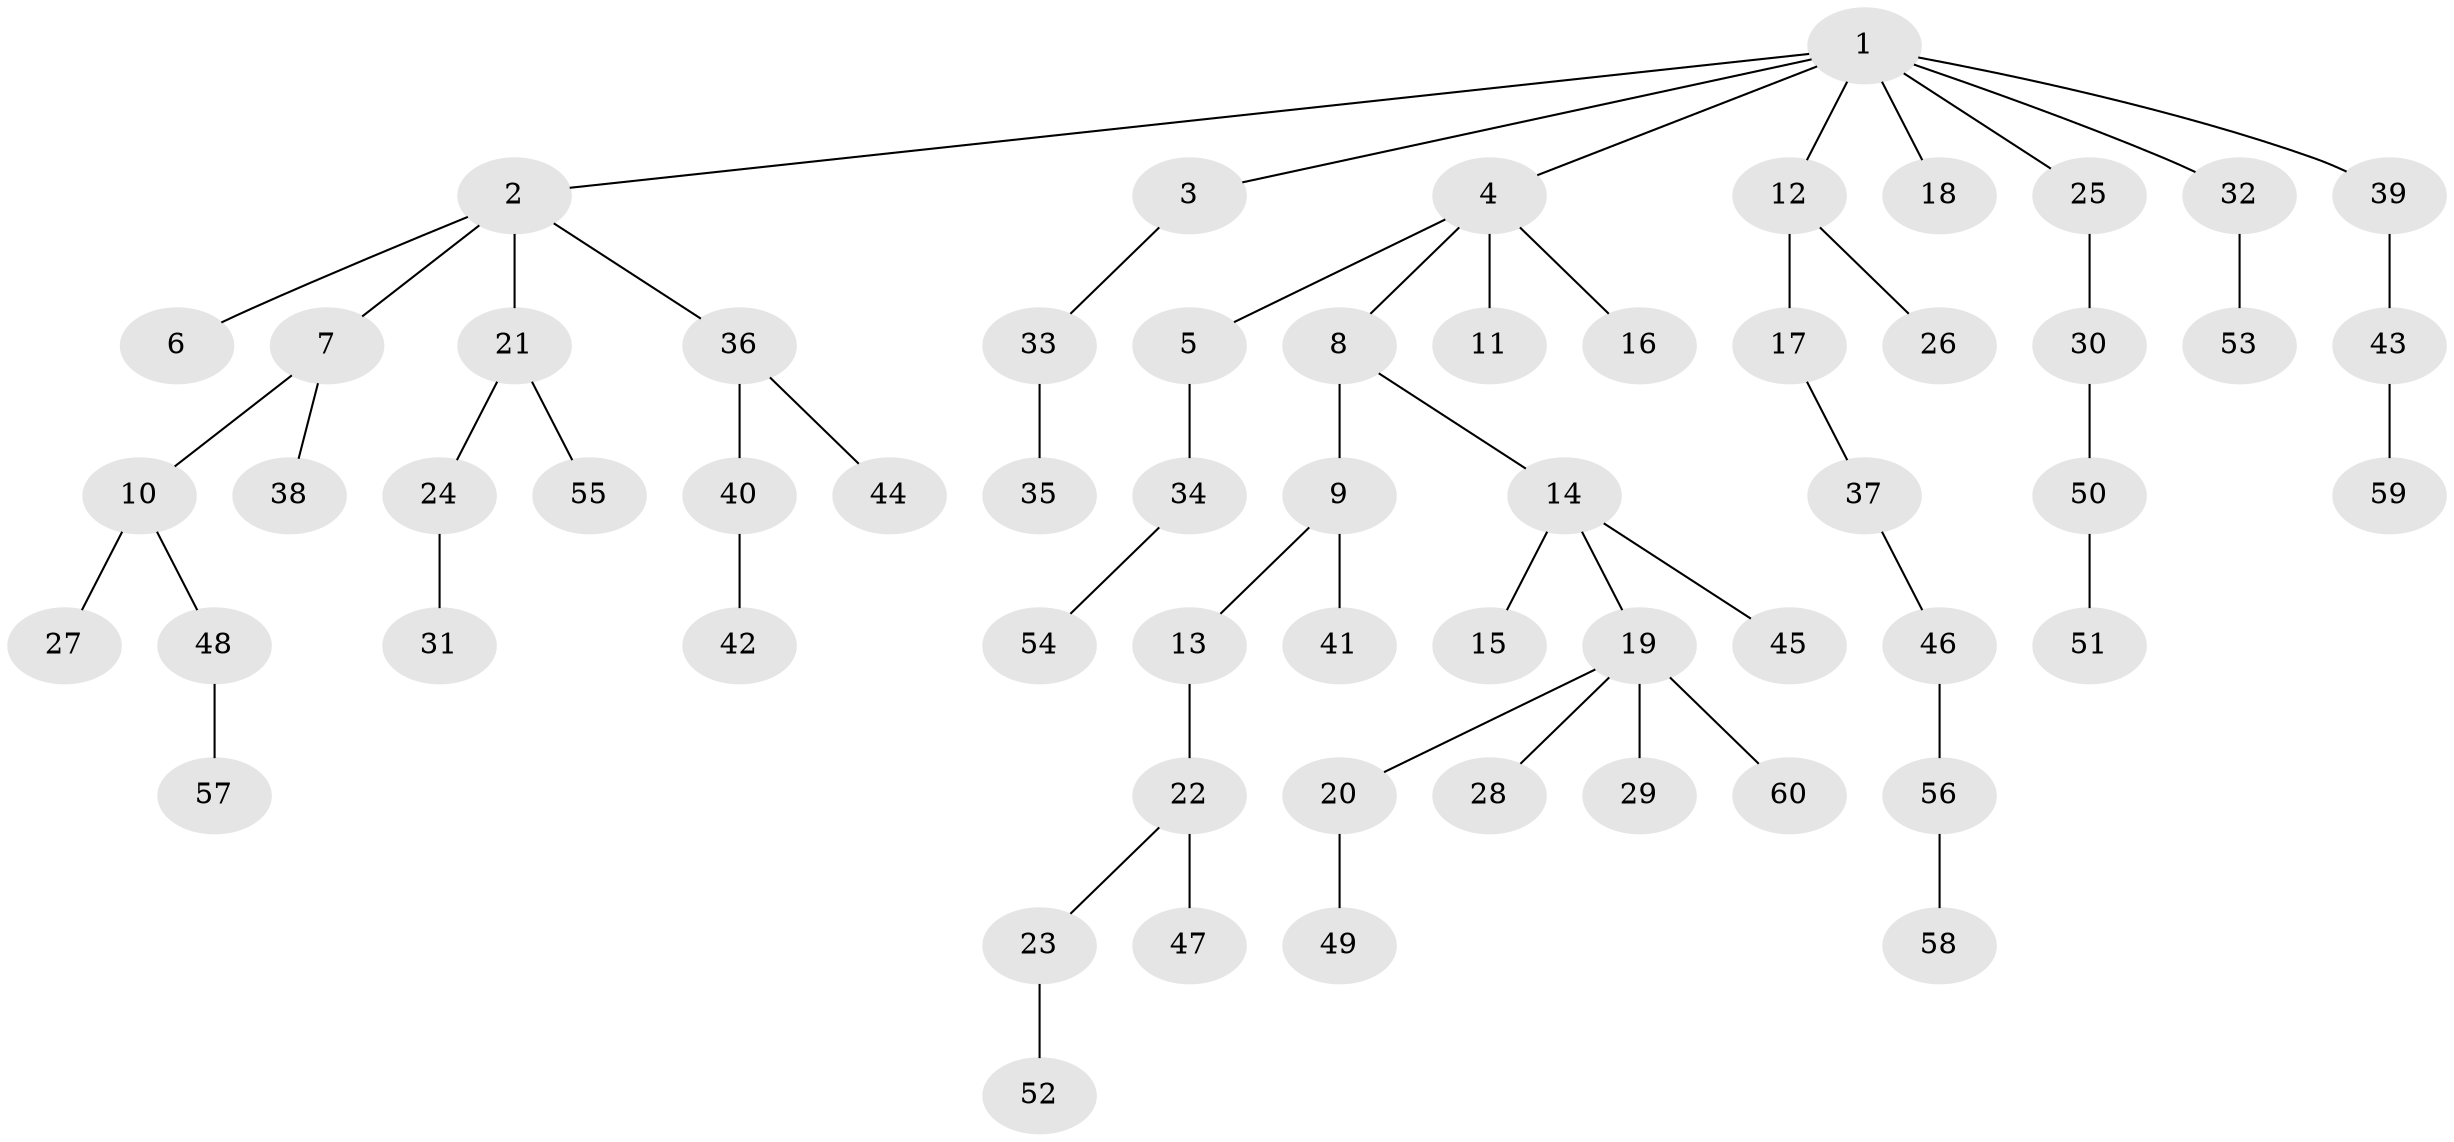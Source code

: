 // coarse degree distribution, {2: 0.43243243243243246, 4: 0.08108108108108109, 3: 0.05405405405405406, 1: 0.40540540540540543, 7: 0.02702702702702703}
// Generated by graph-tools (version 1.1) at 2025/37/03/04/25 23:37:28]
// undirected, 60 vertices, 59 edges
graph export_dot {
  node [color=gray90,style=filled];
  1;
  2;
  3;
  4;
  5;
  6;
  7;
  8;
  9;
  10;
  11;
  12;
  13;
  14;
  15;
  16;
  17;
  18;
  19;
  20;
  21;
  22;
  23;
  24;
  25;
  26;
  27;
  28;
  29;
  30;
  31;
  32;
  33;
  34;
  35;
  36;
  37;
  38;
  39;
  40;
  41;
  42;
  43;
  44;
  45;
  46;
  47;
  48;
  49;
  50;
  51;
  52;
  53;
  54;
  55;
  56;
  57;
  58;
  59;
  60;
  1 -- 2;
  1 -- 3;
  1 -- 4;
  1 -- 12;
  1 -- 18;
  1 -- 25;
  1 -- 32;
  1 -- 39;
  2 -- 6;
  2 -- 7;
  2 -- 21;
  2 -- 36;
  3 -- 33;
  4 -- 5;
  4 -- 8;
  4 -- 11;
  4 -- 16;
  5 -- 34;
  7 -- 10;
  7 -- 38;
  8 -- 9;
  8 -- 14;
  9 -- 13;
  9 -- 41;
  10 -- 27;
  10 -- 48;
  12 -- 17;
  12 -- 26;
  13 -- 22;
  14 -- 15;
  14 -- 19;
  14 -- 45;
  17 -- 37;
  19 -- 20;
  19 -- 28;
  19 -- 29;
  19 -- 60;
  20 -- 49;
  21 -- 24;
  21 -- 55;
  22 -- 23;
  22 -- 47;
  23 -- 52;
  24 -- 31;
  25 -- 30;
  30 -- 50;
  32 -- 53;
  33 -- 35;
  34 -- 54;
  36 -- 40;
  36 -- 44;
  37 -- 46;
  39 -- 43;
  40 -- 42;
  43 -- 59;
  46 -- 56;
  48 -- 57;
  50 -- 51;
  56 -- 58;
}

